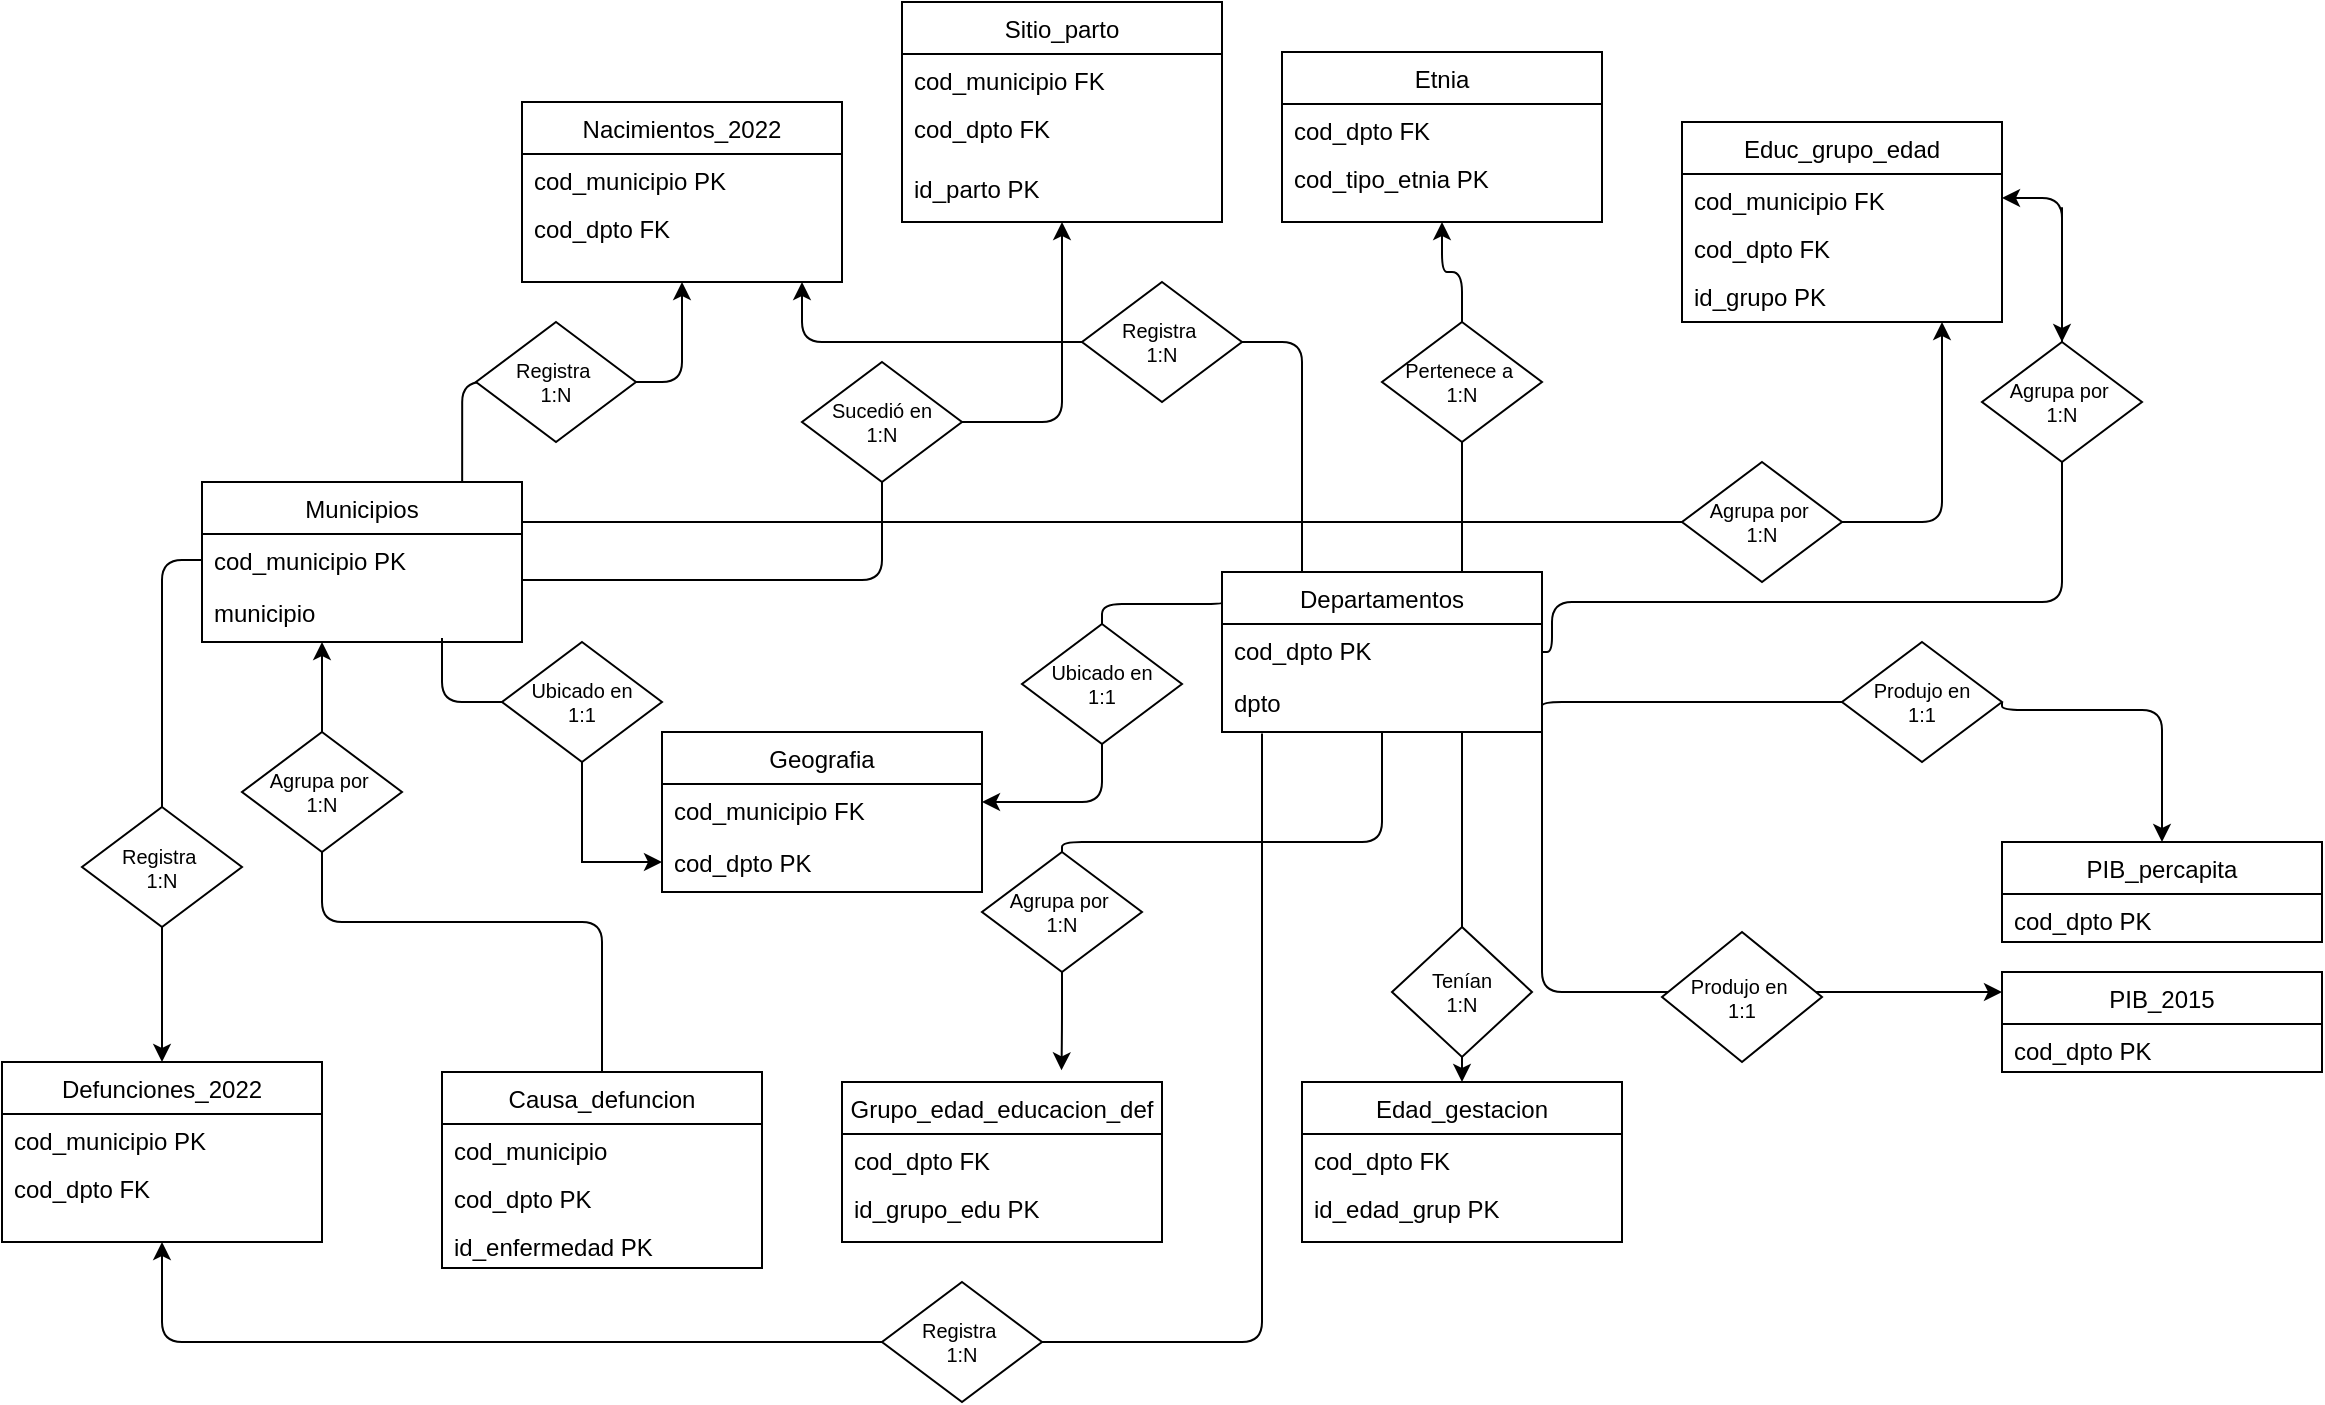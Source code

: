 <mxfile version="24.0.7" type="device">
  <diagram id="C5RBs43oDa-KdzZeNtuy" name="Page-1">
    <mxGraphModel dx="2062" dy="727" grid="1" gridSize="10" guides="1" tooltips="1" connect="1" arrows="1" fold="1" page="1" pageScale="1" pageWidth="827" pageHeight="1169" math="0" shadow="0">
      <root>
        <mxCell id="WIyWlLk6GJQsqaUBKTNV-0" />
        <mxCell id="WIyWlLk6GJQsqaUBKTNV-1" parent="WIyWlLk6GJQsqaUBKTNV-0" />
        <mxCell id="q3lk3f_6NWyYknvXHmoW-109" style="edgeStyle=orthogonalEdgeStyle;rounded=1;orthogonalLoop=1;jettySize=auto;html=1;curved=0;startArrow=classic;startFill=1;endArrow=none;endFill=0;" parent="WIyWlLk6GJQsqaUBKTNV-1" source="q3lk3f_6NWyYknvXHmoW-126" target="zkfFHV4jXpPFQw0GAbJ--17" edge="1">
          <mxGeometry relative="1" as="geometry">
            <Array as="points">
              <mxPoint x="300" y="98" />
              <mxPoint x="300" y="300" />
              <mxPoint x="45" y="300" />
              <mxPoint x="45" y="325" />
            </Array>
          </mxGeometry>
        </mxCell>
        <mxCell id="zkfFHV4jXpPFQw0GAbJ--0" value="Municipios" style="swimlane;fontStyle=0;align=center;verticalAlign=top;childLayout=stackLayout;horizontal=1;startSize=26;horizontalStack=0;resizeParent=1;resizeLast=0;collapsible=1;marginBottom=0;rounded=0;shadow=0;strokeWidth=1;" parent="WIyWlLk6GJQsqaUBKTNV-1" vertex="1">
          <mxGeometry x="-630" y="240" width="160" height="80" as="geometry">
            <mxRectangle x="230" y="140" width="160" height="26" as="alternateBounds" />
          </mxGeometry>
        </mxCell>
        <mxCell id="zkfFHV4jXpPFQw0GAbJ--1" value="cod_municipio PK" style="text;align=left;verticalAlign=top;spacingLeft=4;spacingRight=4;overflow=hidden;rotatable=0;points=[[0,0.5],[1,0.5]];portConstraint=eastwest;" parent="zkfFHV4jXpPFQw0GAbJ--0" vertex="1">
          <mxGeometry y="26" width="160" height="26" as="geometry" />
        </mxCell>
        <mxCell id="q3lk3f_6NWyYknvXHmoW-10" value="municipio" style="text;align=left;verticalAlign=top;spacingLeft=4;spacingRight=4;overflow=hidden;rotatable=0;points=[[0,0.5],[1,0.5]];portConstraint=eastwest;" parent="zkfFHV4jXpPFQw0GAbJ--0" vertex="1">
          <mxGeometry y="52" width="160" height="26" as="geometry" />
        </mxCell>
        <mxCell id="zkfFHV4jXpPFQw0GAbJ--17" value="Departamentos" style="swimlane;fontStyle=0;align=center;verticalAlign=top;childLayout=stackLayout;horizontal=1;startSize=26;horizontalStack=0;resizeParent=1;resizeLast=0;collapsible=1;marginBottom=0;rounded=0;shadow=0;strokeWidth=1;" parent="WIyWlLk6GJQsqaUBKTNV-1" vertex="1">
          <mxGeometry x="-120" y="285" width="160" height="80" as="geometry">
            <mxRectangle x="550" y="140" width="160" height="26" as="alternateBounds" />
          </mxGeometry>
        </mxCell>
        <mxCell id="zkfFHV4jXpPFQw0GAbJ--18" value="cod_dpto PK" style="text;align=left;verticalAlign=top;spacingLeft=4;spacingRight=4;overflow=hidden;rotatable=0;points=[[0,0.5],[1,0.5]];portConstraint=eastwest;" parent="zkfFHV4jXpPFQw0GAbJ--17" vertex="1">
          <mxGeometry y="26" width="160" height="26" as="geometry" />
        </mxCell>
        <mxCell id="q3lk3f_6NWyYknvXHmoW-11" value="dpto&#xa;" style="text;align=left;verticalAlign=top;spacingLeft=4;spacingRight=4;overflow=hidden;rotatable=0;points=[[0,0.5],[1,0.5]];portConstraint=eastwest;" parent="zkfFHV4jXpPFQw0GAbJ--17" vertex="1">
          <mxGeometry y="52" width="160" height="26" as="geometry" />
        </mxCell>
        <mxCell id="q3lk3f_6NWyYknvXHmoW-106" style="edgeStyle=orthogonalEdgeStyle;rounded=1;orthogonalLoop=1;jettySize=auto;html=1;entryX=0.25;entryY=0;entryDx=0;entryDy=0;endArrow=none;endFill=0;startArrow=none;startFill=0;curved=0;" parent="WIyWlLk6GJQsqaUBKTNV-1" source="q3lk3f_6NWyYknvXHmoW-140" target="zkfFHV4jXpPFQw0GAbJ--17" edge="1">
          <mxGeometry relative="1" as="geometry">
            <Array as="points">
              <mxPoint x="-80" y="170" />
            </Array>
          </mxGeometry>
        </mxCell>
        <mxCell id="q3lk3f_6NWyYknvXHmoW-12" value="Nacimientos_2022" style="swimlane;fontStyle=0;align=center;verticalAlign=top;childLayout=stackLayout;horizontal=1;startSize=26;horizontalStack=0;resizeParent=1;resizeLast=0;collapsible=1;marginBottom=0;rounded=0;shadow=0;strokeWidth=1;" parent="WIyWlLk6GJQsqaUBKTNV-1" vertex="1">
          <mxGeometry x="-470" y="50" width="160" height="90" as="geometry">
            <mxRectangle x="550" y="140" width="160" height="26" as="alternateBounds" />
          </mxGeometry>
        </mxCell>
        <mxCell id="q3lk3f_6NWyYknvXHmoW-13" value="cod_municipio PK" style="text;align=left;verticalAlign=top;spacingLeft=4;spacingRight=4;overflow=hidden;rotatable=0;points=[[0,0.5],[1,0.5]];portConstraint=eastwest;" parent="q3lk3f_6NWyYknvXHmoW-12" vertex="1">
          <mxGeometry y="26" width="160" height="24" as="geometry" />
        </mxCell>
        <mxCell id="q3lk3f_6NWyYknvXHmoW-22" value="cod_dpto FK" style="text;align=left;verticalAlign=top;spacingLeft=4;spacingRight=4;overflow=hidden;rotatable=0;points=[[0,0.5],[1,0.5]];portConstraint=eastwest;" parent="q3lk3f_6NWyYknvXHmoW-12" vertex="1">
          <mxGeometry y="50" width="160" height="24" as="geometry" />
        </mxCell>
        <mxCell id="q3lk3f_6NWyYknvXHmoW-105" style="edgeStyle=orthogonalEdgeStyle;rounded=1;orthogonalLoop=1;jettySize=auto;html=1;entryX=1;entryY=0.5;entryDx=0;entryDy=0;curved=0;endArrow=none;endFill=0;startArrow=none;startFill=0;" parent="WIyWlLk6GJQsqaUBKTNV-1" source="q3lk3f_6NWyYknvXHmoW-153" edge="1">
          <mxGeometry relative="1" as="geometry">
            <mxPoint x="-280" y="100" as="sourcePoint" />
            <mxPoint x="-470" y="289" as="targetPoint" />
            <Array as="points">
              <mxPoint x="-290" y="289" />
            </Array>
          </mxGeometry>
        </mxCell>
        <mxCell id="q3lk3f_6NWyYknvXHmoW-27" value="Sitio_parto" style="swimlane;fontStyle=0;align=center;verticalAlign=top;childLayout=stackLayout;horizontal=1;startSize=26;horizontalStack=0;resizeParent=1;resizeLast=0;collapsible=1;marginBottom=0;rounded=0;shadow=0;strokeWidth=1;" parent="WIyWlLk6GJQsqaUBKTNV-1" vertex="1">
          <mxGeometry x="-280" width="160" height="110" as="geometry">
            <mxRectangle x="550" y="140" width="160" height="26" as="alternateBounds" />
          </mxGeometry>
        </mxCell>
        <mxCell id="q3lk3f_6NWyYknvXHmoW-28" value="cod_municipio FK" style="text;align=left;verticalAlign=top;spacingLeft=4;spacingRight=4;overflow=hidden;rotatable=0;points=[[0,0.5],[1,0.5]];portConstraint=eastwest;" parent="q3lk3f_6NWyYknvXHmoW-27" vertex="1">
          <mxGeometry y="26" width="160" height="24" as="geometry" />
        </mxCell>
        <mxCell id="q3lk3f_6NWyYknvXHmoW-35" value="cod_dpto FK" style="text;align=left;verticalAlign=top;spacingLeft=4;spacingRight=4;overflow=hidden;rotatable=0;points=[[0,0.5],[1,0.5]];portConstraint=eastwest;" parent="q3lk3f_6NWyYknvXHmoW-27" vertex="1">
          <mxGeometry y="50" width="160" height="30" as="geometry" />
        </mxCell>
        <mxCell id="GjpPT97vJuno8DyKaR-8-0" value="id_parto PK" style="text;align=left;verticalAlign=top;spacingLeft=4;spacingRight=4;overflow=hidden;rotatable=0;points=[[0,0.5],[1,0.5]];portConstraint=eastwest;" vertex="1" parent="q3lk3f_6NWyYknvXHmoW-27">
          <mxGeometry y="80" width="160" height="24" as="geometry" />
        </mxCell>
        <mxCell id="q3lk3f_6NWyYknvXHmoW-32" value="Etnia" style="swimlane;fontStyle=0;align=center;verticalAlign=top;childLayout=stackLayout;horizontal=1;startSize=26;horizontalStack=0;resizeParent=1;resizeLast=0;collapsible=1;marginBottom=0;rounded=0;shadow=0;strokeWidth=1;" parent="WIyWlLk6GJQsqaUBKTNV-1" vertex="1">
          <mxGeometry x="-90" y="25" width="160" height="85" as="geometry">
            <mxRectangle x="550" y="140" width="160" height="26" as="alternateBounds" />
          </mxGeometry>
        </mxCell>
        <mxCell id="q3lk3f_6NWyYknvXHmoW-33" value="cod_dpto FK" style="text;align=left;verticalAlign=top;spacingLeft=4;spacingRight=4;overflow=hidden;rotatable=0;points=[[0,0.5],[1,0.5]];portConstraint=eastwest;" parent="q3lk3f_6NWyYknvXHmoW-32" vertex="1">
          <mxGeometry y="26" width="160" height="24" as="geometry" />
        </mxCell>
        <mxCell id="GjpPT97vJuno8DyKaR-8-1" value="cod_tipo_etnia PK" style="text;align=left;verticalAlign=top;spacingLeft=4;spacingRight=4;overflow=hidden;rotatable=0;points=[[0,0.5],[1,0.5]];portConstraint=eastwest;" vertex="1" parent="q3lk3f_6NWyYknvXHmoW-32">
          <mxGeometry y="50" width="160" height="24" as="geometry" />
        </mxCell>
        <mxCell id="q3lk3f_6NWyYknvXHmoW-108" style="edgeStyle=orthogonalEdgeStyle;rounded=1;orthogonalLoop=1;jettySize=auto;html=1;entryX=1;entryY=0.25;entryDx=0;entryDy=0;curved=0;startArrow=classic;startFill=1;endArrow=none;endFill=0;" parent="WIyWlLk6GJQsqaUBKTNV-1" target="zkfFHV4jXpPFQw0GAbJ--0" edge="1">
          <mxGeometry relative="1" as="geometry">
            <mxPoint x="240" y="160" as="sourcePoint" />
            <mxPoint x="-540" y="239.94" as="targetPoint" />
            <Array as="points">
              <mxPoint x="240" y="260" />
            </Array>
          </mxGeometry>
        </mxCell>
        <mxCell id="q3lk3f_6NWyYknvXHmoW-37" value="Educ_grupo_edad" style="swimlane;fontStyle=0;align=center;verticalAlign=top;childLayout=stackLayout;horizontal=1;startSize=26;horizontalStack=0;resizeParent=1;resizeLast=0;collapsible=1;marginBottom=0;rounded=0;shadow=0;strokeWidth=1;" parent="WIyWlLk6GJQsqaUBKTNV-1" vertex="1">
          <mxGeometry x="110" y="60" width="160" height="100" as="geometry">
            <mxRectangle x="550" y="140" width="160" height="26" as="alternateBounds" />
          </mxGeometry>
        </mxCell>
        <mxCell id="q3lk3f_6NWyYknvXHmoW-38" value="cod_municipio FK" style="text;align=left;verticalAlign=top;spacingLeft=4;spacingRight=4;overflow=hidden;rotatable=0;points=[[0,0.5],[1,0.5]];portConstraint=eastwest;" parent="q3lk3f_6NWyYknvXHmoW-37" vertex="1">
          <mxGeometry y="26" width="160" height="24" as="geometry" />
        </mxCell>
        <mxCell id="q3lk3f_6NWyYknvXHmoW-39" value="cod_dpto FK" style="text;align=left;verticalAlign=top;spacingLeft=4;spacingRight=4;overflow=hidden;rotatable=0;points=[[0,0.5],[1,0.5]];portConstraint=eastwest;" parent="q3lk3f_6NWyYknvXHmoW-37" vertex="1">
          <mxGeometry y="50" width="160" height="24" as="geometry" />
        </mxCell>
        <mxCell id="GjpPT97vJuno8DyKaR-8-2" value="id_grupo PK" style="text;align=left;verticalAlign=top;spacingLeft=4;spacingRight=4;overflow=hidden;rotatable=0;points=[[0,0.5],[1,0.5]];portConstraint=eastwest;" vertex="1" parent="q3lk3f_6NWyYknvXHmoW-37">
          <mxGeometry y="74" width="160" height="24" as="geometry" />
        </mxCell>
        <mxCell id="q3lk3f_6NWyYknvXHmoW-110" style="edgeStyle=orthogonalEdgeStyle;rounded=1;orthogonalLoop=1;jettySize=auto;html=1;entryX=0;entryY=0.5;entryDx=0;entryDy=0;endArrow=none;endFill=0;startArrow=classic;startFill=1;curved=0;" parent="WIyWlLk6GJQsqaUBKTNV-1" source="q3lk3f_6NWyYknvXHmoW-53" target="zkfFHV4jXpPFQw0GAbJ--1" edge="1">
          <mxGeometry relative="1" as="geometry" />
        </mxCell>
        <mxCell id="q3lk3f_6NWyYknvXHmoW-53" value="Defunciones_2022" style="swimlane;fontStyle=0;align=center;verticalAlign=top;childLayout=stackLayout;horizontal=1;startSize=26;horizontalStack=0;resizeParent=1;resizeLast=0;collapsible=1;marginBottom=0;rounded=0;shadow=0;strokeWidth=1;" parent="WIyWlLk6GJQsqaUBKTNV-1" vertex="1">
          <mxGeometry x="-730" y="530" width="160" height="90" as="geometry">
            <mxRectangle x="550" y="140" width="160" height="26" as="alternateBounds" />
          </mxGeometry>
        </mxCell>
        <mxCell id="q3lk3f_6NWyYknvXHmoW-54" value="cod_municipio PK" style="text;align=left;verticalAlign=top;spacingLeft=4;spacingRight=4;overflow=hidden;rotatable=0;points=[[0,0.5],[1,0.5]];portConstraint=eastwest;" parent="q3lk3f_6NWyYknvXHmoW-53" vertex="1">
          <mxGeometry y="26" width="160" height="24" as="geometry" />
        </mxCell>
        <mxCell id="q3lk3f_6NWyYknvXHmoW-55" value="cod_dpto FK" style="text;align=left;verticalAlign=top;spacingLeft=4;spacingRight=4;overflow=hidden;rotatable=0;points=[[0,0.5],[1,0.5]];portConstraint=eastwest;" parent="q3lk3f_6NWyYknvXHmoW-53" vertex="1">
          <mxGeometry y="50" width="160" height="24" as="geometry" />
        </mxCell>
        <mxCell id="q3lk3f_6NWyYknvXHmoW-61" value="Grupo_edad_educacion_def" style="swimlane;fontStyle=0;align=center;verticalAlign=top;childLayout=stackLayout;horizontal=1;startSize=26;horizontalStack=0;resizeParent=1;resizeLast=0;collapsible=1;marginBottom=0;rounded=0;shadow=0;strokeWidth=1;" parent="WIyWlLk6GJQsqaUBKTNV-1" vertex="1">
          <mxGeometry x="-310" y="540" width="160" height="80" as="geometry">
            <mxRectangle x="550" y="140" width="160" height="26" as="alternateBounds" />
          </mxGeometry>
        </mxCell>
        <mxCell id="q3lk3f_6NWyYknvXHmoW-63" value="cod_dpto FK" style="text;align=left;verticalAlign=top;spacingLeft=4;spacingRight=4;overflow=hidden;rotatable=0;points=[[0,0.5],[1,0.5]];portConstraint=eastwest;" parent="q3lk3f_6NWyYknvXHmoW-61" vertex="1">
          <mxGeometry y="26" width="160" height="24" as="geometry" />
        </mxCell>
        <mxCell id="GjpPT97vJuno8DyKaR-8-4" value="id_grupo_edu PK" style="text;align=left;verticalAlign=top;spacingLeft=4;spacingRight=4;overflow=hidden;rotatable=0;points=[[0,0.5],[1,0.5]];portConstraint=eastwest;" vertex="1" parent="q3lk3f_6NWyYknvXHmoW-61">
          <mxGeometry y="50" width="160" height="24" as="geometry" />
        </mxCell>
        <mxCell id="q3lk3f_6NWyYknvXHmoW-64" value="Causa_defuncion" style="swimlane;fontStyle=0;align=center;verticalAlign=top;childLayout=stackLayout;horizontal=1;startSize=26;horizontalStack=0;resizeParent=1;resizeLast=0;collapsible=1;marginBottom=0;rounded=0;shadow=0;strokeWidth=1;" parent="WIyWlLk6GJQsqaUBKTNV-1" vertex="1">
          <mxGeometry x="-510" y="535" width="160" height="98" as="geometry">
            <mxRectangle x="550" y="140" width="160" height="26" as="alternateBounds" />
          </mxGeometry>
        </mxCell>
        <mxCell id="q3lk3f_6NWyYknvXHmoW-65" value="cod_municipio" style="text;align=left;verticalAlign=top;spacingLeft=4;spacingRight=4;overflow=hidden;rotatable=0;points=[[0,0.5],[1,0.5]];portConstraint=eastwest;" parent="q3lk3f_6NWyYknvXHmoW-64" vertex="1">
          <mxGeometry y="26" width="160" height="24" as="geometry" />
        </mxCell>
        <mxCell id="q3lk3f_6NWyYknvXHmoW-66" value="cod_dpto PK" style="text;align=left;verticalAlign=top;spacingLeft=4;spacingRight=4;overflow=hidden;rotatable=0;points=[[0,0.5],[1,0.5]];portConstraint=eastwest;" parent="q3lk3f_6NWyYknvXHmoW-64" vertex="1">
          <mxGeometry y="50" width="160" height="24" as="geometry" />
        </mxCell>
        <mxCell id="GjpPT97vJuno8DyKaR-8-3" value="id_enfermedad PK" style="text;align=left;verticalAlign=top;spacingLeft=4;spacingRight=4;overflow=hidden;rotatable=0;points=[[0,0.5],[1,0.5]];portConstraint=eastwest;" vertex="1" parent="q3lk3f_6NWyYknvXHmoW-64">
          <mxGeometry y="74" width="160" height="24" as="geometry" />
        </mxCell>
        <mxCell id="q3lk3f_6NWyYknvXHmoW-113" style="edgeStyle=orthogonalEdgeStyle;rounded=0;orthogonalLoop=1;jettySize=auto;html=1;entryX=0.75;entryY=1;entryDx=0;entryDy=0;startArrow=classic;startFill=1;endArrow=none;endFill=0;" parent="WIyWlLk6GJQsqaUBKTNV-1" source="q3lk3f_6NWyYknvXHmoW-67" target="zkfFHV4jXpPFQw0GAbJ--17" edge="1">
          <mxGeometry relative="1" as="geometry" />
        </mxCell>
        <mxCell id="q3lk3f_6NWyYknvXHmoW-67" value="Edad_gestacion" style="swimlane;fontStyle=0;align=center;verticalAlign=top;childLayout=stackLayout;horizontal=1;startSize=26;horizontalStack=0;resizeParent=1;resizeLast=0;collapsible=1;marginBottom=0;rounded=0;shadow=0;strokeWidth=1;" parent="WIyWlLk6GJQsqaUBKTNV-1" vertex="1">
          <mxGeometry x="-80" y="540" width="160" height="80" as="geometry">
            <mxRectangle x="550" y="140" width="160" height="26" as="alternateBounds" />
          </mxGeometry>
        </mxCell>
        <mxCell id="q3lk3f_6NWyYknvXHmoW-69" value="cod_dpto FK" style="text;align=left;verticalAlign=top;spacingLeft=4;spacingRight=4;overflow=hidden;rotatable=0;points=[[0,0.5],[1,0.5]];portConstraint=eastwest;" parent="q3lk3f_6NWyYknvXHmoW-67" vertex="1">
          <mxGeometry y="26" width="160" height="24" as="geometry" />
        </mxCell>
        <mxCell id="GjpPT97vJuno8DyKaR-8-5" value="id_edad_grup PK" style="text;align=left;verticalAlign=top;spacingLeft=4;spacingRight=4;overflow=hidden;rotatable=0;points=[[0,0.5],[1,0.5]];portConstraint=eastwest;" vertex="1" parent="q3lk3f_6NWyYknvXHmoW-67">
          <mxGeometry y="50" width="160" height="24" as="geometry" />
        </mxCell>
        <mxCell id="q3lk3f_6NWyYknvXHmoW-115" style="edgeStyle=orthogonalEdgeStyle;rounded=1;orthogonalLoop=1;jettySize=auto;html=1;curved=0;startArrow=classic;startFill=1;endArrow=none;endFill=0;" parent="WIyWlLk6GJQsqaUBKTNV-1" source="q3lk3f_6NWyYknvXHmoW-88" target="zkfFHV4jXpPFQw0GAbJ--17" edge="1">
          <mxGeometry relative="1" as="geometry">
            <Array as="points">
              <mxPoint x="40" y="495" />
            </Array>
          </mxGeometry>
        </mxCell>
        <mxCell id="q3lk3f_6NWyYknvXHmoW-88" value="PIB_2015" style="swimlane;fontStyle=0;align=center;verticalAlign=top;childLayout=stackLayout;horizontal=1;startSize=26;horizontalStack=0;resizeParent=1;resizeLast=0;collapsible=1;marginBottom=0;rounded=0;shadow=0;strokeWidth=1;" parent="WIyWlLk6GJQsqaUBKTNV-1" vertex="1">
          <mxGeometry x="270" y="485" width="160" height="50" as="geometry">
            <mxRectangle x="550" y="140" width="160" height="26" as="alternateBounds" />
          </mxGeometry>
        </mxCell>
        <mxCell id="q3lk3f_6NWyYknvXHmoW-89" value="cod_dpto PK" style="text;align=left;verticalAlign=top;spacingLeft=4;spacingRight=4;overflow=hidden;rotatable=0;points=[[0,0.5],[1,0.5]];portConstraint=eastwest;" parent="q3lk3f_6NWyYknvXHmoW-88" vertex="1">
          <mxGeometry y="26" width="160" height="24" as="geometry" />
        </mxCell>
        <mxCell id="q3lk3f_6NWyYknvXHmoW-117" style="edgeStyle=orthogonalEdgeStyle;rounded=1;orthogonalLoop=1;jettySize=auto;html=1;entryX=1;entryY=0.5;entryDx=0;entryDy=0;exitX=0;exitY=0.5;exitDx=0;exitDy=0;curved=0;startArrow=none;startFill=0;endArrow=none;endFill=0;" parent="WIyWlLk6GJQsqaUBKTNV-1" source="q3lk3f_6NWyYknvXHmoW-127" edge="1">
          <mxGeometry relative="1" as="geometry">
            <mxPoint x="350" y="449.94" as="sourcePoint" />
            <mxPoint x="40" y="353.94" as="targetPoint" />
            <Array as="points">
              <mxPoint x="40" y="350" />
            </Array>
          </mxGeometry>
        </mxCell>
        <mxCell id="q3lk3f_6NWyYknvXHmoW-90" value="PIB_percapita" style="swimlane;fontStyle=0;align=center;verticalAlign=top;childLayout=stackLayout;horizontal=1;startSize=26;horizontalStack=0;resizeParent=1;resizeLast=0;collapsible=1;marginBottom=0;rounded=0;shadow=0;strokeWidth=1;" parent="WIyWlLk6GJQsqaUBKTNV-1" vertex="1">
          <mxGeometry x="270" y="420" width="160" height="50" as="geometry">
            <mxRectangle x="550" y="140" width="160" height="26" as="alternateBounds" />
          </mxGeometry>
        </mxCell>
        <mxCell id="q3lk3f_6NWyYknvXHmoW-91" value="cod_dpto PK" style="text;align=left;verticalAlign=top;spacingLeft=4;spacingRight=4;overflow=hidden;rotatable=0;points=[[0,0.5],[1,0.5]];portConstraint=eastwest;" parent="q3lk3f_6NWyYknvXHmoW-90" vertex="1">
          <mxGeometry y="26" width="160" height="24" as="geometry" />
        </mxCell>
        <mxCell id="q3lk3f_6NWyYknvXHmoW-104" style="edgeStyle=orthogonalEdgeStyle;rounded=1;orthogonalLoop=1;jettySize=auto;html=1;entryX=0.813;entryY=0;entryDx=0;entryDy=0;entryPerimeter=0;endArrow=none;endFill=0;startArrow=classic;startFill=1;curved=0;" parent="WIyWlLk6GJQsqaUBKTNV-1" source="q3lk3f_6NWyYknvXHmoW-12" target="zkfFHV4jXpPFQw0GAbJ--0" edge="1">
          <mxGeometry relative="1" as="geometry" />
        </mxCell>
        <mxCell id="q3lk3f_6NWyYknvXHmoW-111" style="edgeStyle=orthogonalEdgeStyle;rounded=1;orthogonalLoop=1;jettySize=auto;html=1;entryX=0.375;entryY=1.077;entryDx=0;entryDy=0;entryPerimeter=0;curved=0;" parent="WIyWlLk6GJQsqaUBKTNV-1" source="q3lk3f_6NWyYknvXHmoW-64" target="q3lk3f_6NWyYknvXHmoW-10" edge="1">
          <mxGeometry relative="1" as="geometry">
            <Array as="points">
              <mxPoint x="-430" y="460" />
              <mxPoint x="-570" y="460" />
            </Array>
          </mxGeometry>
        </mxCell>
        <mxCell id="q3lk3f_6NWyYknvXHmoW-112" style="edgeStyle=orthogonalEdgeStyle;rounded=1;orthogonalLoop=1;jettySize=auto;html=1;entryX=0.5;entryY=1;entryDx=0;entryDy=0;exitX=0.5;exitY=0;exitDx=0;exitDy=0;curved=0;startArrow=none;startFill=0;endArrow=none;endFill=0;" parent="WIyWlLk6GJQsqaUBKTNV-1" source="q3lk3f_6NWyYknvXHmoW-134" target="zkfFHV4jXpPFQw0GAbJ--17" edge="1">
          <mxGeometry relative="1" as="geometry">
            <mxPoint x="-230" y="530" as="sourcePoint" />
            <Array as="points">
              <mxPoint x="-40" y="420" />
            </Array>
          </mxGeometry>
        </mxCell>
        <mxCell id="q3lk3f_6NWyYknvXHmoW-118" style="edgeStyle=orthogonalEdgeStyle;rounded=1;orthogonalLoop=1;jettySize=auto;html=1;entryX=0.125;entryY=1.104;entryDx=0;entryDy=0;entryPerimeter=0;curved=0;endArrow=none;endFill=0;startArrow=classic;startFill=1;" parent="WIyWlLk6GJQsqaUBKTNV-1" source="q3lk3f_6NWyYknvXHmoW-53" target="q3lk3f_6NWyYknvXHmoW-11" edge="1">
          <mxGeometry relative="1" as="geometry">
            <mxPoint x="-80" y="370" as="targetPoint" />
            <Array as="points">
              <mxPoint x="-650" y="670" />
              <mxPoint x="-100" y="670" />
            </Array>
          </mxGeometry>
        </mxCell>
        <mxCell id="q3lk3f_6NWyYknvXHmoW-119" value="Geografia" style="swimlane;fontStyle=0;align=center;verticalAlign=top;childLayout=stackLayout;horizontal=1;startSize=26;horizontalStack=0;resizeParent=1;resizeLast=0;collapsible=1;marginBottom=0;rounded=0;shadow=0;strokeWidth=1;" parent="WIyWlLk6GJQsqaUBKTNV-1" vertex="1">
          <mxGeometry x="-400" y="365" width="160" height="80" as="geometry">
            <mxRectangle x="230" y="140" width="160" height="26" as="alternateBounds" />
          </mxGeometry>
        </mxCell>
        <mxCell id="q3lk3f_6NWyYknvXHmoW-120" value="cod_municipio FK" style="text;align=left;verticalAlign=top;spacingLeft=4;spacingRight=4;overflow=hidden;rotatable=0;points=[[0,0.5],[1,0.5]];portConstraint=eastwest;" parent="q3lk3f_6NWyYknvXHmoW-119" vertex="1">
          <mxGeometry y="26" width="160" height="26" as="geometry" />
        </mxCell>
        <mxCell id="q3lk3f_6NWyYknvXHmoW-121" value="cod_dpto PK" style="text;align=left;verticalAlign=top;spacingLeft=4;spacingRight=4;overflow=hidden;rotatable=0;points=[[0,0.5],[1,0.5]];portConstraint=eastwest;" parent="q3lk3f_6NWyYknvXHmoW-119" vertex="1">
          <mxGeometry y="52" width="160" height="26" as="geometry" />
        </mxCell>
        <mxCell id="q3lk3f_6NWyYknvXHmoW-124" style="edgeStyle=orthogonalEdgeStyle;rounded=1;orthogonalLoop=1;jettySize=auto;html=1;endArrow=classic;endFill=1;startArrow=none;startFill=0;curved=0;" parent="WIyWlLk6GJQsqaUBKTNV-1" source="q3lk3f_6NWyYknvXHmoW-158" edge="1">
          <mxGeometry relative="1" as="geometry">
            <mxPoint x="-120" y="300" as="sourcePoint" />
            <mxPoint x="-240" y="400" as="targetPoint" />
            <Array as="points">
              <mxPoint x="-180" y="400" />
              <mxPoint x="-240" y="400" />
            </Array>
          </mxGeometry>
        </mxCell>
        <mxCell id="q3lk3f_6NWyYknvXHmoW-125" style="edgeStyle=orthogonalEdgeStyle;rounded=0;orthogonalLoop=1;jettySize=auto;html=1;entryX=0;entryY=0.5;entryDx=0;entryDy=0;" parent="WIyWlLk6GJQsqaUBKTNV-1" source="q3lk3f_6NWyYknvXHmoW-156" target="q3lk3f_6NWyYknvXHmoW-121" edge="1">
          <mxGeometry relative="1" as="geometry" />
        </mxCell>
        <mxCell id="q3lk3f_6NWyYknvXHmoW-128" value="Produjo en&amp;nbsp;&lt;br&gt;1:1" style="rhombus;whiteSpace=wrap;html=1;fontSize=10;" parent="WIyWlLk6GJQsqaUBKTNV-1" vertex="1">
          <mxGeometry x="100" y="465" width="80" height="65" as="geometry" />
        </mxCell>
        <mxCell id="q3lk3f_6NWyYknvXHmoW-129" value="Tenían&lt;br&gt;1:N" style="rhombus;whiteSpace=wrap;html=1;fontSize=10;" parent="WIyWlLk6GJQsqaUBKTNV-1" vertex="1">
          <mxGeometry x="-35" y="462.5" width="70" height="65" as="geometry" />
        </mxCell>
        <mxCell id="q3lk3f_6NWyYknvXHmoW-131" value="" style="edgeStyle=orthogonalEdgeStyle;rounded=1;orthogonalLoop=1;jettySize=auto;html=1;curved=0;startArrow=classic;startFill=1;endArrow=none;endFill=0;" parent="WIyWlLk6GJQsqaUBKTNV-1" source="q3lk3f_6NWyYknvXHmoW-38" target="q3lk3f_6NWyYknvXHmoW-126" edge="1">
          <mxGeometry relative="1" as="geometry">
            <mxPoint x="270" y="98" as="sourcePoint" />
            <mxPoint x="40" y="325" as="targetPoint" />
            <Array as="points" />
          </mxGeometry>
        </mxCell>
        <mxCell id="q3lk3f_6NWyYknvXHmoW-126" value="Agrupa por&amp;nbsp;&lt;br&gt;1:N" style="rhombus;whiteSpace=wrap;html=1;fontSize=10;" parent="WIyWlLk6GJQsqaUBKTNV-1" vertex="1">
          <mxGeometry x="260" y="170" width="80" height="60" as="geometry" />
        </mxCell>
        <mxCell id="q3lk3f_6NWyYknvXHmoW-132" value="" style="edgeStyle=orthogonalEdgeStyle;rounded=1;orthogonalLoop=1;jettySize=auto;html=1;entryX=1;entryY=0.5;entryDx=0;entryDy=0;exitX=0.5;exitY=0;exitDx=0;exitDy=0;curved=0;startArrow=classic;startFill=1;endArrow=none;endFill=0;" parent="WIyWlLk6GJQsqaUBKTNV-1" source="q3lk3f_6NWyYknvXHmoW-90" target="q3lk3f_6NWyYknvXHmoW-127" edge="1">
          <mxGeometry relative="1" as="geometry">
            <mxPoint x="350" y="420" as="sourcePoint" />
            <mxPoint x="40" y="353.94" as="targetPoint" />
            <Array as="points">
              <mxPoint x="350" y="354" />
            </Array>
          </mxGeometry>
        </mxCell>
        <mxCell id="q3lk3f_6NWyYknvXHmoW-127" value="Produjo en&lt;br&gt;1:1" style="rhombus;whiteSpace=wrap;html=1;fontSize=10;" parent="WIyWlLk6GJQsqaUBKTNV-1" vertex="1">
          <mxGeometry x="190" y="320" width="80" height="60" as="geometry" />
        </mxCell>
        <mxCell id="q3lk3f_6NWyYknvXHmoW-133" value="Agrupa por&amp;nbsp;&lt;br&gt;1:N" style="rhombus;whiteSpace=wrap;html=1;fontSize=10;" parent="WIyWlLk6GJQsqaUBKTNV-1" vertex="1">
          <mxGeometry x="110" y="230" width="80" height="60" as="geometry" />
        </mxCell>
        <mxCell id="q3lk3f_6NWyYknvXHmoW-134" value="Agrupa por&amp;nbsp;&lt;br&gt;1:N" style="rhombus;whiteSpace=wrap;html=1;fontSize=10;" parent="WIyWlLk6GJQsqaUBKTNV-1" vertex="1">
          <mxGeometry x="-240" y="425" width="80" height="60" as="geometry" />
        </mxCell>
        <mxCell id="q3lk3f_6NWyYknvXHmoW-137" style="edgeStyle=orthogonalEdgeStyle;rounded=1;orthogonalLoop=1;jettySize=auto;html=1;entryX=0.686;entryY=-0.073;entryDx=0;entryDy=0;entryPerimeter=0;curved=0;" parent="WIyWlLk6GJQsqaUBKTNV-1" source="q3lk3f_6NWyYknvXHmoW-134" target="q3lk3f_6NWyYknvXHmoW-61" edge="1">
          <mxGeometry relative="1" as="geometry" />
        </mxCell>
        <mxCell id="q3lk3f_6NWyYknvXHmoW-139" value="Registra&amp;nbsp;&lt;br&gt;1:N" style="rhombus;whiteSpace=wrap;html=1;fontSize=10;" parent="WIyWlLk6GJQsqaUBKTNV-1" vertex="1">
          <mxGeometry x="-290" y="640" width="80" height="60" as="geometry" />
        </mxCell>
        <mxCell id="q3lk3f_6NWyYknvXHmoW-145" style="edgeStyle=orthogonalEdgeStyle;rounded=1;orthogonalLoop=1;jettySize=auto;html=1;curved=0;entryX=0.5;entryY=1;entryDx=0;entryDy=0;" parent="WIyWlLk6GJQsqaUBKTNV-1" source="q3lk3f_6NWyYknvXHmoW-141" edge="1" target="q3lk3f_6NWyYknvXHmoW-32">
          <mxGeometry relative="1" as="geometry">
            <mxPoint y="120" as="targetPoint" />
          </mxGeometry>
        </mxCell>
        <mxCell id="q3lk3f_6NWyYknvXHmoW-146" style="edgeStyle=orthogonalEdgeStyle;rounded=1;orthogonalLoop=1;jettySize=auto;html=1;entryX=0.75;entryY=0;entryDx=0;entryDy=0;curved=0;endArrow=none;endFill=0;" parent="WIyWlLk6GJQsqaUBKTNV-1" source="q3lk3f_6NWyYknvXHmoW-141" target="zkfFHV4jXpPFQw0GAbJ--17" edge="1">
          <mxGeometry relative="1" as="geometry" />
        </mxCell>
        <mxCell id="q3lk3f_6NWyYknvXHmoW-141" value="Pertenece a&amp;nbsp;&lt;br&gt;1:N" style="rhombus;whiteSpace=wrap;html=1;fontSize=10;" parent="WIyWlLk6GJQsqaUBKTNV-1" vertex="1">
          <mxGeometry x="-40" y="160" width="80" height="60" as="geometry" />
        </mxCell>
        <mxCell id="q3lk3f_6NWyYknvXHmoW-147" value="Agrupa por&amp;nbsp;&lt;br&gt;1:N" style="rhombus;whiteSpace=wrap;html=1;fontSize=10;" parent="WIyWlLk6GJQsqaUBKTNV-1" vertex="1">
          <mxGeometry x="-610" y="365" width="80" height="60" as="geometry" />
        </mxCell>
        <mxCell id="q3lk3f_6NWyYknvXHmoW-148" value="Registra&amp;nbsp;&lt;br&gt;1:N" style="rhombus;whiteSpace=wrap;html=1;fontSize=10;" parent="WIyWlLk6GJQsqaUBKTNV-1" vertex="1">
          <mxGeometry x="-690" y="402.5" width="80" height="60" as="geometry" />
        </mxCell>
        <mxCell id="q3lk3f_6NWyYknvXHmoW-149" value="Registra&amp;nbsp;&lt;br&gt;1:N" style="rhombus;whiteSpace=wrap;html=1;fontSize=10;" parent="WIyWlLk6GJQsqaUBKTNV-1" vertex="1">
          <mxGeometry x="-493" y="160" width="80" height="60" as="geometry" />
        </mxCell>
        <mxCell id="q3lk3f_6NWyYknvXHmoW-152" value="" style="edgeStyle=orthogonalEdgeStyle;rounded=1;orthogonalLoop=1;jettySize=auto;html=1;entryX=0.25;entryY=0;entryDx=0;entryDy=0;endArrow=none;endFill=0;startArrow=classic;startFill=1;curved=0;" parent="WIyWlLk6GJQsqaUBKTNV-1" source="q3lk3f_6NWyYknvXHmoW-12" target="q3lk3f_6NWyYknvXHmoW-140" edge="1">
          <mxGeometry relative="1" as="geometry">
            <mxPoint x="-330" y="140" as="sourcePoint" />
            <mxPoint x="-80" y="285" as="targetPoint" />
            <Array as="points">
              <mxPoint x="-330" y="170" />
            </Array>
          </mxGeometry>
        </mxCell>
        <mxCell id="q3lk3f_6NWyYknvXHmoW-140" value="Registra&amp;nbsp;&lt;br&gt;1:N" style="rhombus;whiteSpace=wrap;html=1;fontSize=10;" parent="WIyWlLk6GJQsqaUBKTNV-1" vertex="1">
          <mxGeometry x="-190" y="140" width="80" height="60" as="geometry" />
        </mxCell>
        <mxCell id="q3lk3f_6NWyYknvXHmoW-154" value="" style="edgeStyle=orthogonalEdgeStyle;rounded=1;orthogonalLoop=1;jettySize=auto;html=1;entryX=1;entryY=0.5;entryDx=0;entryDy=0;curved=0;endArrow=none;endFill=0;startArrow=classic;startFill=1;exitX=0.5;exitY=1;exitDx=0;exitDy=0;" parent="WIyWlLk6GJQsqaUBKTNV-1" source="q3lk3f_6NWyYknvXHmoW-27" target="q3lk3f_6NWyYknvXHmoW-153" edge="1">
          <mxGeometry relative="1" as="geometry">
            <mxPoint x="-280" y="100" as="sourcePoint" />
            <mxPoint x="-470" y="289" as="targetPoint" />
            <Array as="points" />
          </mxGeometry>
        </mxCell>
        <mxCell id="q3lk3f_6NWyYknvXHmoW-153" value="Sucedió en&lt;br&gt;1:N" style="rhombus;whiteSpace=wrap;html=1;fontSize=10;" parent="WIyWlLk6GJQsqaUBKTNV-1" vertex="1">
          <mxGeometry x="-330" y="180" width="80" height="60" as="geometry" />
        </mxCell>
        <mxCell id="q3lk3f_6NWyYknvXHmoW-157" value="" style="edgeStyle=orthogonalEdgeStyle;rounded=1;orthogonalLoop=1;jettySize=auto;html=1;entryX=0;entryY=0.5;entryDx=0;entryDy=0;curved=0;endArrow=none;endFill=0;" parent="WIyWlLk6GJQsqaUBKTNV-1" source="q3lk3f_6NWyYknvXHmoW-10" target="q3lk3f_6NWyYknvXHmoW-156" edge="1">
          <mxGeometry relative="1" as="geometry">
            <mxPoint x="-470" y="305" as="sourcePoint" />
            <mxPoint x="-400" y="430" as="targetPoint" />
            <Array as="points">
              <mxPoint x="-510" y="350" />
            </Array>
          </mxGeometry>
        </mxCell>
        <mxCell id="q3lk3f_6NWyYknvXHmoW-156" value="Ubicado en&lt;br&gt;1:1" style="rhombus;whiteSpace=wrap;html=1;fontSize=10;" parent="WIyWlLk6GJQsqaUBKTNV-1" vertex="1">
          <mxGeometry x="-480" y="320" width="80" height="60" as="geometry" />
        </mxCell>
        <mxCell id="q3lk3f_6NWyYknvXHmoW-159" value="" style="edgeStyle=orthogonalEdgeStyle;rounded=1;orthogonalLoop=1;jettySize=auto;html=1;entryX=0.5;entryY=0;entryDx=0;entryDy=0;curved=0;endArrow=none;endFill=0;" parent="WIyWlLk6GJQsqaUBKTNV-1" target="q3lk3f_6NWyYknvXHmoW-158" edge="1">
          <mxGeometry relative="1" as="geometry">
            <mxPoint x="-120" y="300" as="sourcePoint" />
            <mxPoint x="-240" y="365" as="targetPoint" />
            <Array as="points">
              <mxPoint x="-120" y="301" />
              <mxPoint x="-180" y="301" />
            </Array>
          </mxGeometry>
        </mxCell>
        <mxCell id="q3lk3f_6NWyYknvXHmoW-158" value="Ubicado en&lt;br&gt;1:1" style="rhombus;whiteSpace=wrap;html=1;fontSize=10;" parent="WIyWlLk6GJQsqaUBKTNV-1" vertex="1">
          <mxGeometry x="-220" y="311" width="80" height="60" as="geometry" />
        </mxCell>
      </root>
    </mxGraphModel>
  </diagram>
</mxfile>
